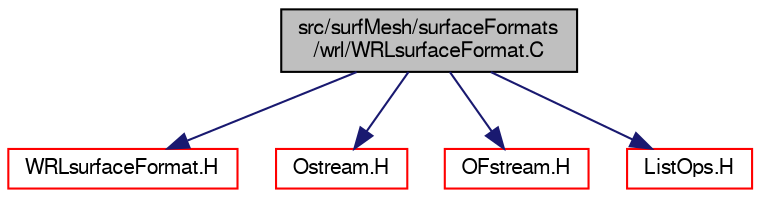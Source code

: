 digraph "src/surfMesh/surfaceFormats/wrl/WRLsurfaceFormat.C"
{
  bgcolor="transparent";
  edge [fontname="FreeSans",fontsize="10",labelfontname="FreeSans",labelfontsize="10"];
  node [fontname="FreeSans",fontsize="10",shape=record];
  Node0 [label="src/surfMesh/surfaceFormats\l/wrl/WRLsurfaceFormat.C",height=0.2,width=0.4,color="black", fillcolor="grey75", style="filled", fontcolor="black"];
  Node0 -> Node1 [color="midnightblue",fontsize="10",style="solid",fontname="FreeSans"];
  Node1 [label="WRLsurfaceFormat.H",height=0.2,width=0.4,color="red",URL="$a15251.html"];
  Node0 -> Node26 [color="midnightblue",fontsize="10",style="solid",fontname="FreeSans"];
  Node26 [label="Ostream.H",height=0.2,width=0.4,color="red",URL="$a09098.html"];
  Node0 -> Node181 [color="midnightblue",fontsize="10",style="solid",fontname="FreeSans"];
  Node181 [label="OFstream.H",height=0.2,width=0.4,color="red",URL="$a09065.html"];
  Node0 -> Node98 [color="midnightblue",fontsize="10",style="solid",fontname="FreeSans"];
  Node98 [label="ListOps.H",height=0.2,width=0.4,color="red",URL="$a08687.html",tooltip="Various functions to operate on Lists. "];
}
